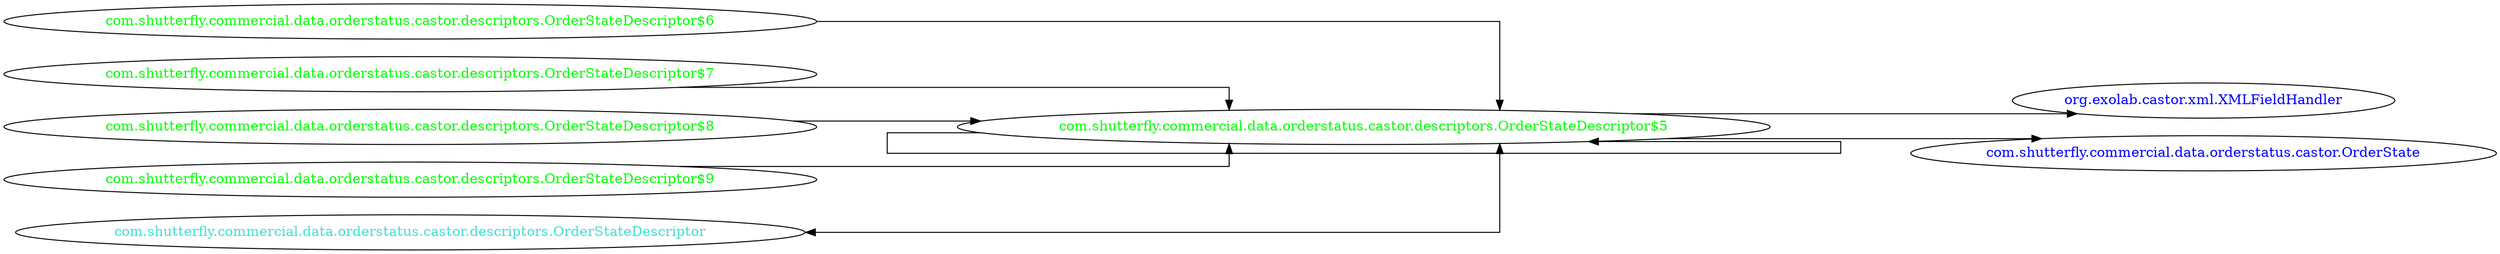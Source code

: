 digraph dependencyGraph {
 concentrate=true;
 ranksep="2.0";
 rankdir="LR"; 
 splines="ortho";
"com.shutterfly.commercial.data.orderstatus.castor.descriptors.OrderStateDescriptor$5" [fontcolor="red"];
"org.exolab.castor.xml.XMLFieldHandler" [ fontcolor="blue" ];
"com.shutterfly.commercial.data.orderstatus.castor.descriptors.OrderStateDescriptor$5"->"org.exolab.castor.xml.XMLFieldHandler";
"com.shutterfly.commercial.data.orderstatus.castor.OrderState" [ fontcolor="blue" ];
"com.shutterfly.commercial.data.orderstatus.castor.descriptors.OrderStateDescriptor$5"->"com.shutterfly.commercial.data.orderstatus.castor.OrderState";
"com.shutterfly.commercial.data.orderstatus.castor.descriptors.OrderStateDescriptor$5" [ fontcolor="green" ];
"com.shutterfly.commercial.data.orderstatus.castor.descriptors.OrderStateDescriptor$5"->"com.shutterfly.commercial.data.orderstatus.castor.descriptors.OrderStateDescriptor$5";
"com.shutterfly.commercial.data.orderstatus.castor.descriptors.OrderStateDescriptor$6" [ fontcolor="green" ];
"com.shutterfly.commercial.data.orderstatus.castor.descriptors.OrderStateDescriptor$6"->"com.shutterfly.commercial.data.orderstatus.castor.descriptors.OrderStateDescriptor$5";
"com.shutterfly.commercial.data.orderstatus.castor.descriptors.OrderStateDescriptor$7" [ fontcolor="green" ];
"com.shutterfly.commercial.data.orderstatus.castor.descriptors.OrderStateDescriptor$7"->"com.shutterfly.commercial.data.orderstatus.castor.descriptors.OrderStateDescriptor$5";
"com.shutterfly.commercial.data.orderstatus.castor.descriptors.OrderStateDescriptor$8" [ fontcolor="green" ];
"com.shutterfly.commercial.data.orderstatus.castor.descriptors.OrderStateDescriptor$8"->"com.shutterfly.commercial.data.orderstatus.castor.descriptors.OrderStateDescriptor$5";
"com.shutterfly.commercial.data.orderstatus.castor.descriptors.OrderStateDescriptor$9" [ fontcolor="green" ];
"com.shutterfly.commercial.data.orderstatus.castor.descriptors.OrderStateDescriptor$9"->"com.shutterfly.commercial.data.orderstatus.castor.descriptors.OrderStateDescriptor$5";
"com.shutterfly.commercial.data.orderstatus.castor.descriptors.OrderStateDescriptor" [ fontcolor="turquoise" ];
"com.shutterfly.commercial.data.orderstatus.castor.descriptors.OrderStateDescriptor"->"com.shutterfly.commercial.data.orderstatus.castor.descriptors.OrderStateDescriptor$5" [dir=both];
}